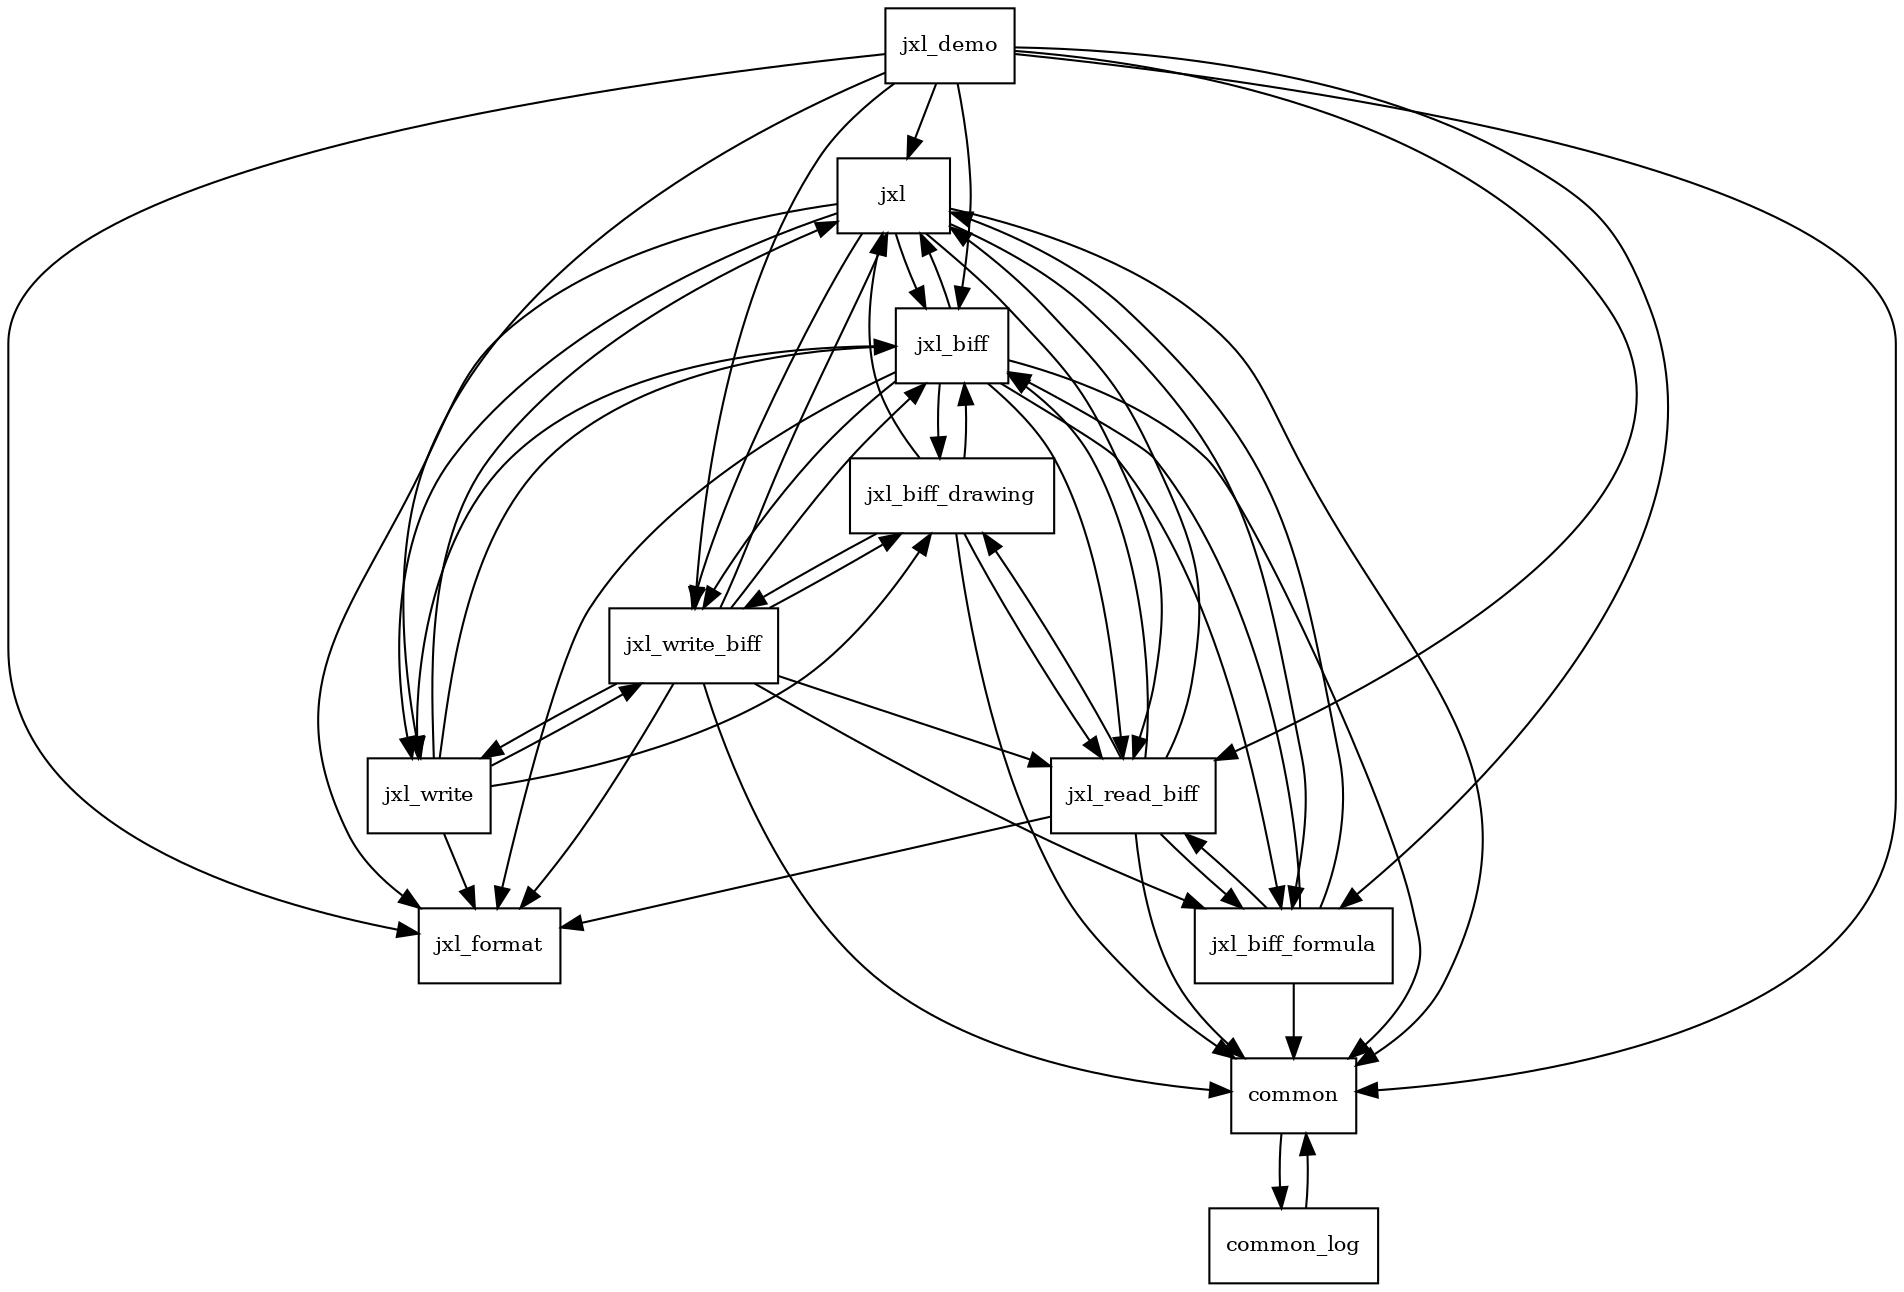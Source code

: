 digraph jxl_package_dependencies {
  node [shape = box, fontsize=10.0];
  common -> common_log;
  common_log -> common;
  jxl -> common;
  jxl -> jxl_biff;
  jxl -> jxl_biff_formula;
  jxl -> jxl_format;
  jxl -> jxl_read_biff;
  jxl -> jxl_write;
  jxl -> jxl_write_biff;
  jxl_biff -> common;
  jxl_biff -> jxl;
  jxl_biff -> jxl_biff_drawing;
  jxl_biff -> jxl_biff_formula;
  jxl_biff -> jxl_format;
  jxl_biff -> jxl_read_biff;
  jxl_biff -> jxl_write;
  jxl_biff -> jxl_write_biff;
  jxl_biff_drawing -> common;
  jxl_biff_drawing -> jxl;
  jxl_biff_drawing -> jxl_biff;
  jxl_biff_drawing -> jxl_read_biff;
  jxl_biff_drawing -> jxl_write_biff;
  jxl_biff_formula -> common;
  jxl_biff_formula -> jxl;
  jxl_biff_formula -> jxl_biff;
  jxl_biff_formula -> jxl_read_biff;
  jxl_demo -> common;
  jxl_demo -> jxl;
  jxl_demo -> jxl_biff;
  jxl_demo -> jxl_biff_formula;
  jxl_demo -> jxl_format;
  jxl_demo -> jxl_read_biff;
  jxl_demo -> jxl_write;
  jxl_demo -> jxl_write_biff;
  jxl_read_biff -> common;
  jxl_read_biff -> jxl;
  jxl_read_biff -> jxl_biff;
  jxl_read_biff -> jxl_biff_drawing;
  jxl_read_biff -> jxl_biff_formula;
  jxl_read_biff -> jxl_format;
  jxl_write -> jxl;
  jxl_write -> jxl_biff;
  jxl_write -> jxl_biff_drawing;
  jxl_write -> jxl_format;
  jxl_write -> jxl_write_biff;
  jxl_write_biff -> common;
  jxl_write_biff -> jxl;
  jxl_write_biff -> jxl_biff;
  jxl_write_biff -> jxl_biff_drawing;
  jxl_write_biff -> jxl_biff_formula;
  jxl_write_biff -> jxl_format;
  jxl_write_biff -> jxl_read_biff;
  jxl_write_biff -> jxl_write;
}
